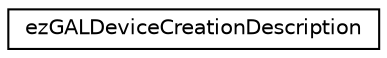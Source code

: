 digraph "Graphical Class Hierarchy"
{
 // LATEX_PDF_SIZE
  edge [fontname="Helvetica",fontsize="10",labelfontname="Helvetica",labelfontsize="10"];
  node [fontname="Helvetica",fontsize="10",shape=record];
  rankdir="LR";
  Node0 [label="ezGALDeviceCreationDescription",height=0.2,width=0.4,color="black", fillcolor="white", style="filled",URL="$db/da9/structez_g_a_l_device_creation_description.htm",tooltip=" "];
}
